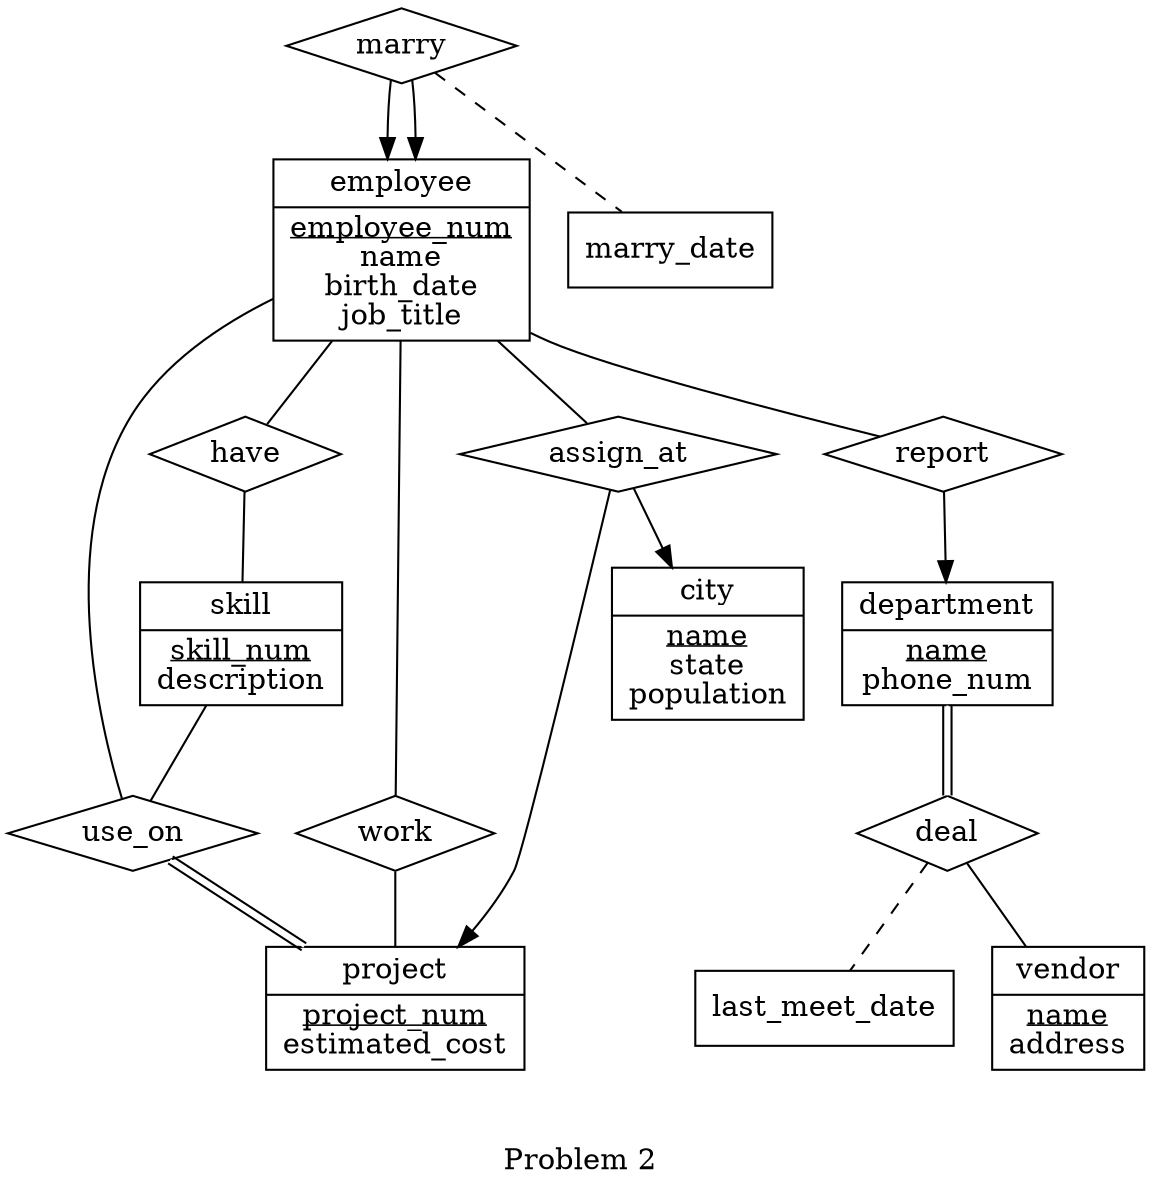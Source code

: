 graph {
    label="\n\n Problem 2"
 
	{ node[shape="record"]
	employee
	[label=<{employee|<u>employee_num</u><br/>name<br/>birth_date<br/>job_title}>]
	department 
	[label=<{department|<u>name</u><br/>phone_num}>]
	vendor 
	[label=<{vendor|<u>name</u><br/>address<br/>}>]
	project 
	[label=<{project|<u>project_num</u><br/>estimated_cost}>]
	city 
	[label=<{city|<u>name</u><br/>state<br/>population<br/>}>]
	skill 
	[label=<{skill|<u>skill_num</u><br/>description<br/>}>]
	}
    { node[shape="diamond"]
	marry
	work
	have
	use_on
	report
	deal
	assign_at
	}
    { node[shape="box"]
	last_meet_date	
	marry_date
	}
 
	{ edge[dir=none]
	employee -- assign_at
	employee -- work
	work -- project
	employee -- use_on
	employee -- have
	have -- skill
	skill -- use_on
	employee -- report
	deal -- vendor
	}
	{ edge[dir=forward]
	assign_at -- city
	assign_at -- project 
	marry -- employee
	marry -- employee
	report -- department
	}
	{ edge[dir=forward, color="black:white:black"]
	}
	{ edge[color="black:white:black"]
	use_on -- project
	department -- deal 
	}
	{ edge[style="dashed"]
	marry -- marry_date
	deal -- last_meet_date
	}
	{ edge[]
	}
	{ edge[style=invis]
	}
}
